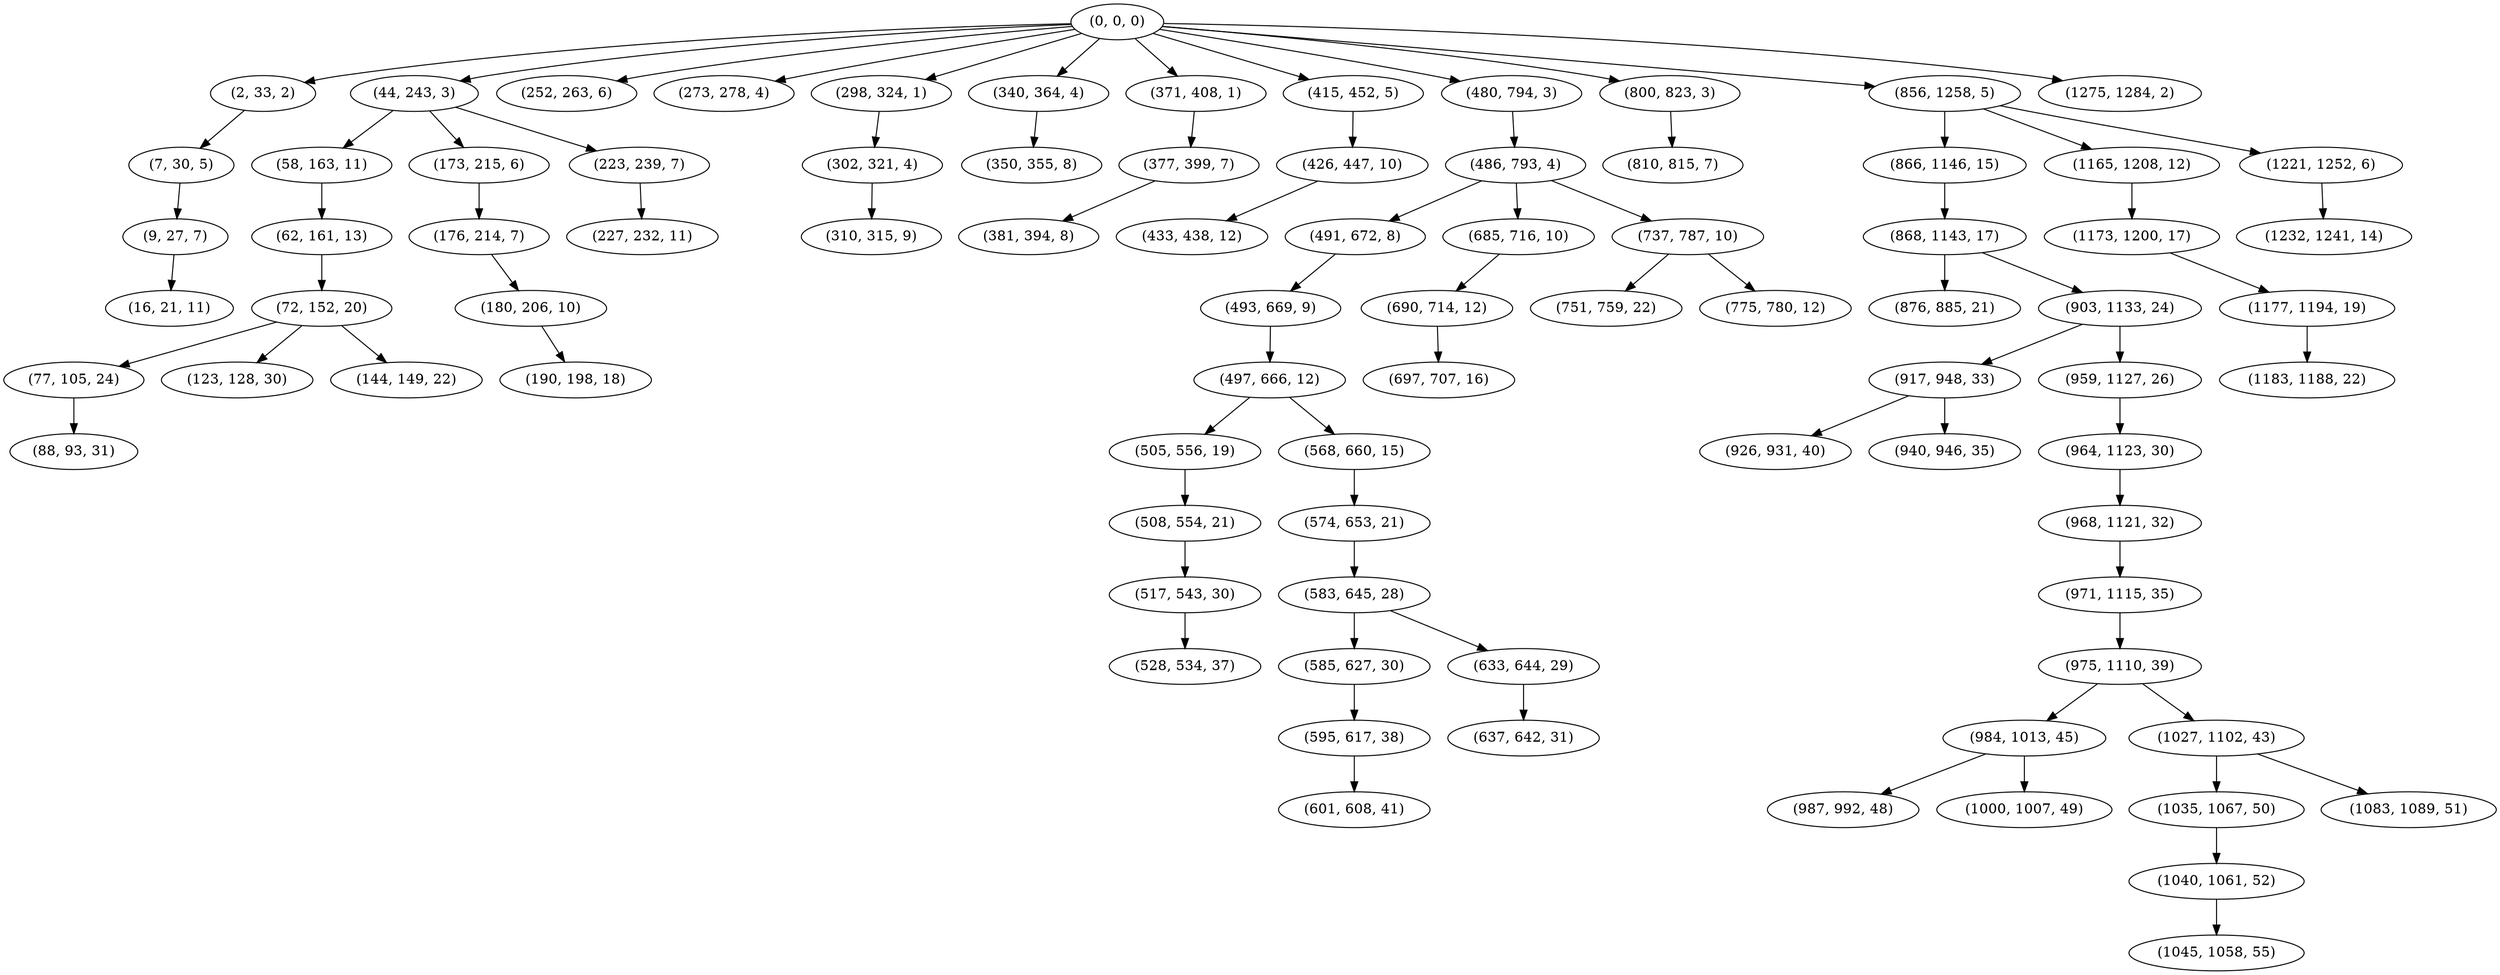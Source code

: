 digraph tree {
    "(0, 0, 0)";
    "(2, 33, 2)";
    "(7, 30, 5)";
    "(9, 27, 7)";
    "(16, 21, 11)";
    "(44, 243, 3)";
    "(58, 163, 11)";
    "(62, 161, 13)";
    "(72, 152, 20)";
    "(77, 105, 24)";
    "(88, 93, 31)";
    "(123, 128, 30)";
    "(144, 149, 22)";
    "(173, 215, 6)";
    "(176, 214, 7)";
    "(180, 206, 10)";
    "(190, 198, 18)";
    "(223, 239, 7)";
    "(227, 232, 11)";
    "(252, 263, 6)";
    "(273, 278, 4)";
    "(298, 324, 1)";
    "(302, 321, 4)";
    "(310, 315, 9)";
    "(340, 364, 4)";
    "(350, 355, 8)";
    "(371, 408, 1)";
    "(377, 399, 7)";
    "(381, 394, 8)";
    "(415, 452, 5)";
    "(426, 447, 10)";
    "(433, 438, 12)";
    "(480, 794, 3)";
    "(486, 793, 4)";
    "(491, 672, 8)";
    "(493, 669, 9)";
    "(497, 666, 12)";
    "(505, 556, 19)";
    "(508, 554, 21)";
    "(517, 543, 30)";
    "(528, 534, 37)";
    "(568, 660, 15)";
    "(574, 653, 21)";
    "(583, 645, 28)";
    "(585, 627, 30)";
    "(595, 617, 38)";
    "(601, 608, 41)";
    "(633, 644, 29)";
    "(637, 642, 31)";
    "(685, 716, 10)";
    "(690, 714, 12)";
    "(697, 707, 16)";
    "(737, 787, 10)";
    "(751, 759, 22)";
    "(775, 780, 12)";
    "(800, 823, 3)";
    "(810, 815, 7)";
    "(856, 1258, 5)";
    "(866, 1146, 15)";
    "(868, 1143, 17)";
    "(876, 885, 21)";
    "(903, 1133, 24)";
    "(917, 948, 33)";
    "(926, 931, 40)";
    "(940, 946, 35)";
    "(959, 1127, 26)";
    "(964, 1123, 30)";
    "(968, 1121, 32)";
    "(971, 1115, 35)";
    "(975, 1110, 39)";
    "(984, 1013, 45)";
    "(987, 992, 48)";
    "(1000, 1007, 49)";
    "(1027, 1102, 43)";
    "(1035, 1067, 50)";
    "(1040, 1061, 52)";
    "(1045, 1058, 55)";
    "(1083, 1089, 51)";
    "(1165, 1208, 12)";
    "(1173, 1200, 17)";
    "(1177, 1194, 19)";
    "(1183, 1188, 22)";
    "(1221, 1252, 6)";
    "(1232, 1241, 14)";
    "(1275, 1284, 2)";
    "(0, 0, 0)" -> "(2, 33, 2)";
    "(0, 0, 0)" -> "(44, 243, 3)";
    "(0, 0, 0)" -> "(252, 263, 6)";
    "(0, 0, 0)" -> "(273, 278, 4)";
    "(0, 0, 0)" -> "(298, 324, 1)";
    "(0, 0, 0)" -> "(340, 364, 4)";
    "(0, 0, 0)" -> "(371, 408, 1)";
    "(0, 0, 0)" -> "(415, 452, 5)";
    "(0, 0, 0)" -> "(480, 794, 3)";
    "(0, 0, 0)" -> "(800, 823, 3)";
    "(0, 0, 0)" -> "(856, 1258, 5)";
    "(0, 0, 0)" -> "(1275, 1284, 2)";
    "(2, 33, 2)" -> "(7, 30, 5)";
    "(7, 30, 5)" -> "(9, 27, 7)";
    "(9, 27, 7)" -> "(16, 21, 11)";
    "(44, 243, 3)" -> "(58, 163, 11)";
    "(44, 243, 3)" -> "(173, 215, 6)";
    "(44, 243, 3)" -> "(223, 239, 7)";
    "(58, 163, 11)" -> "(62, 161, 13)";
    "(62, 161, 13)" -> "(72, 152, 20)";
    "(72, 152, 20)" -> "(77, 105, 24)";
    "(72, 152, 20)" -> "(123, 128, 30)";
    "(72, 152, 20)" -> "(144, 149, 22)";
    "(77, 105, 24)" -> "(88, 93, 31)";
    "(173, 215, 6)" -> "(176, 214, 7)";
    "(176, 214, 7)" -> "(180, 206, 10)";
    "(180, 206, 10)" -> "(190, 198, 18)";
    "(223, 239, 7)" -> "(227, 232, 11)";
    "(298, 324, 1)" -> "(302, 321, 4)";
    "(302, 321, 4)" -> "(310, 315, 9)";
    "(340, 364, 4)" -> "(350, 355, 8)";
    "(371, 408, 1)" -> "(377, 399, 7)";
    "(377, 399, 7)" -> "(381, 394, 8)";
    "(415, 452, 5)" -> "(426, 447, 10)";
    "(426, 447, 10)" -> "(433, 438, 12)";
    "(480, 794, 3)" -> "(486, 793, 4)";
    "(486, 793, 4)" -> "(491, 672, 8)";
    "(486, 793, 4)" -> "(685, 716, 10)";
    "(486, 793, 4)" -> "(737, 787, 10)";
    "(491, 672, 8)" -> "(493, 669, 9)";
    "(493, 669, 9)" -> "(497, 666, 12)";
    "(497, 666, 12)" -> "(505, 556, 19)";
    "(497, 666, 12)" -> "(568, 660, 15)";
    "(505, 556, 19)" -> "(508, 554, 21)";
    "(508, 554, 21)" -> "(517, 543, 30)";
    "(517, 543, 30)" -> "(528, 534, 37)";
    "(568, 660, 15)" -> "(574, 653, 21)";
    "(574, 653, 21)" -> "(583, 645, 28)";
    "(583, 645, 28)" -> "(585, 627, 30)";
    "(583, 645, 28)" -> "(633, 644, 29)";
    "(585, 627, 30)" -> "(595, 617, 38)";
    "(595, 617, 38)" -> "(601, 608, 41)";
    "(633, 644, 29)" -> "(637, 642, 31)";
    "(685, 716, 10)" -> "(690, 714, 12)";
    "(690, 714, 12)" -> "(697, 707, 16)";
    "(737, 787, 10)" -> "(751, 759, 22)";
    "(737, 787, 10)" -> "(775, 780, 12)";
    "(800, 823, 3)" -> "(810, 815, 7)";
    "(856, 1258, 5)" -> "(866, 1146, 15)";
    "(856, 1258, 5)" -> "(1165, 1208, 12)";
    "(856, 1258, 5)" -> "(1221, 1252, 6)";
    "(866, 1146, 15)" -> "(868, 1143, 17)";
    "(868, 1143, 17)" -> "(876, 885, 21)";
    "(868, 1143, 17)" -> "(903, 1133, 24)";
    "(903, 1133, 24)" -> "(917, 948, 33)";
    "(903, 1133, 24)" -> "(959, 1127, 26)";
    "(917, 948, 33)" -> "(926, 931, 40)";
    "(917, 948, 33)" -> "(940, 946, 35)";
    "(959, 1127, 26)" -> "(964, 1123, 30)";
    "(964, 1123, 30)" -> "(968, 1121, 32)";
    "(968, 1121, 32)" -> "(971, 1115, 35)";
    "(971, 1115, 35)" -> "(975, 1110, 39)";
    "(975, 1110, 39)" -> "(984, 1013, 45)";
    "(975, 1110, 39)" -> "(1027, 1102, 43)";
    "(984, 1013, 45)" -> "(987, 992, 48)";
    "(984, 1013, 45)" -> "(1000, 1007, 49)";
    "(1027, 1102, 43)" -> "(1035, 1067, 50)";
    "(1027, 1102, 43)" -> "(1083, 1089, 51)";
    "(1035, 1067, 50)" -> "(1040, 1061, 52)";
    "(1040, 1061, 52)" -> "(1045, 1058, 55)";
    "(1165, 1208, 12)" -> "(1173, 1200, 17)";
    "(1173, 1200, 17)" -> "(1177, 1194, 19)";
    "(1177, 1194, 19)" -> "(1183, 1188, 22)";
    "(1221, 1252, 6)" -> "(1232, 1241, 14)";
}
